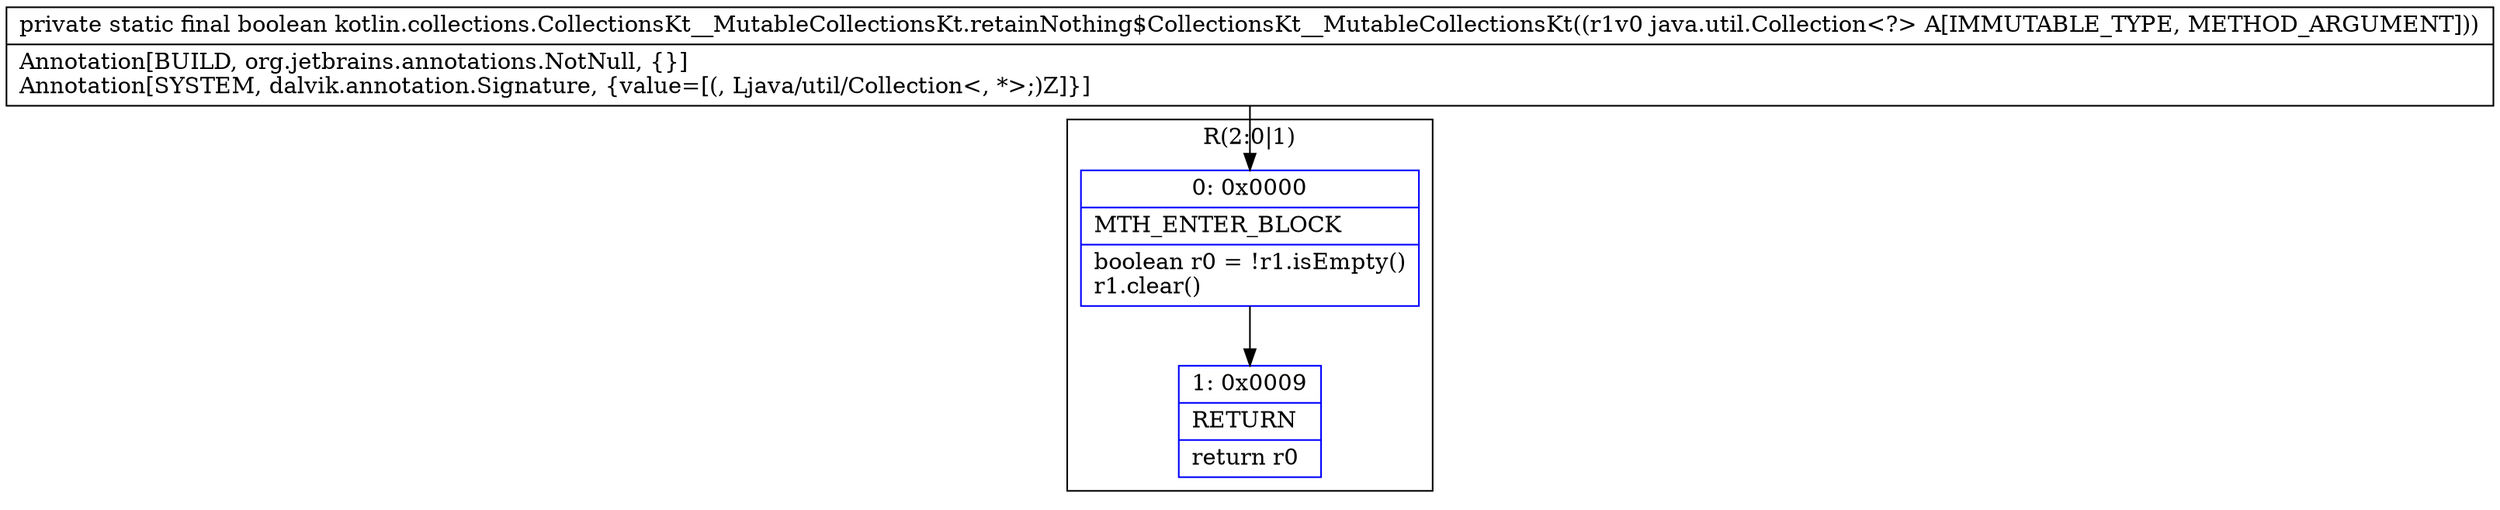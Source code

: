 digraph "CFG forkotlin.collections.CollectionsKt__MutableCollectionsKt.retainNothing$CollectionsKt__MutableCollectionsKt(Ljava\/util\/Collection;)Z" {
subgraph cluster_Region_2114574784 {
label = "R(2:0|1)";
node [shape=record,color=blue];
Node_0 [shape=record,label="{0\:\ 0x0000|MTH_ENTER_BLOCK\l|boolean r0 = !r1.isEmpty()\lr1.clear()\l}"];
Node_1 [shape=record,label="{1\:\ 0x0009|RETURN\l|return r0\l}"];
}
MethodNode[shape=record,label="{private static final boolean kotlin.collections.CollectionsKt__MutableCollectionsKt.retainNothing$CollectionsKt__MutableCollectionsKt((r1v0 java.util.Collection\<?\> A[IMMUTABLE_TYPE, METHOD_ARGUMENT]))  | Annotation[BUILD, org.jetbrains.annotations.NotNull, \{\}]\lAnnotation[SYSTEM, dalvik.annotation.Signature, \{value=[(, Ljava\/util\/Collection\<, *\>;)Z]\}]\l}"];
MethodNode -> Node_0;
Node_0 -> Node_1;
}

